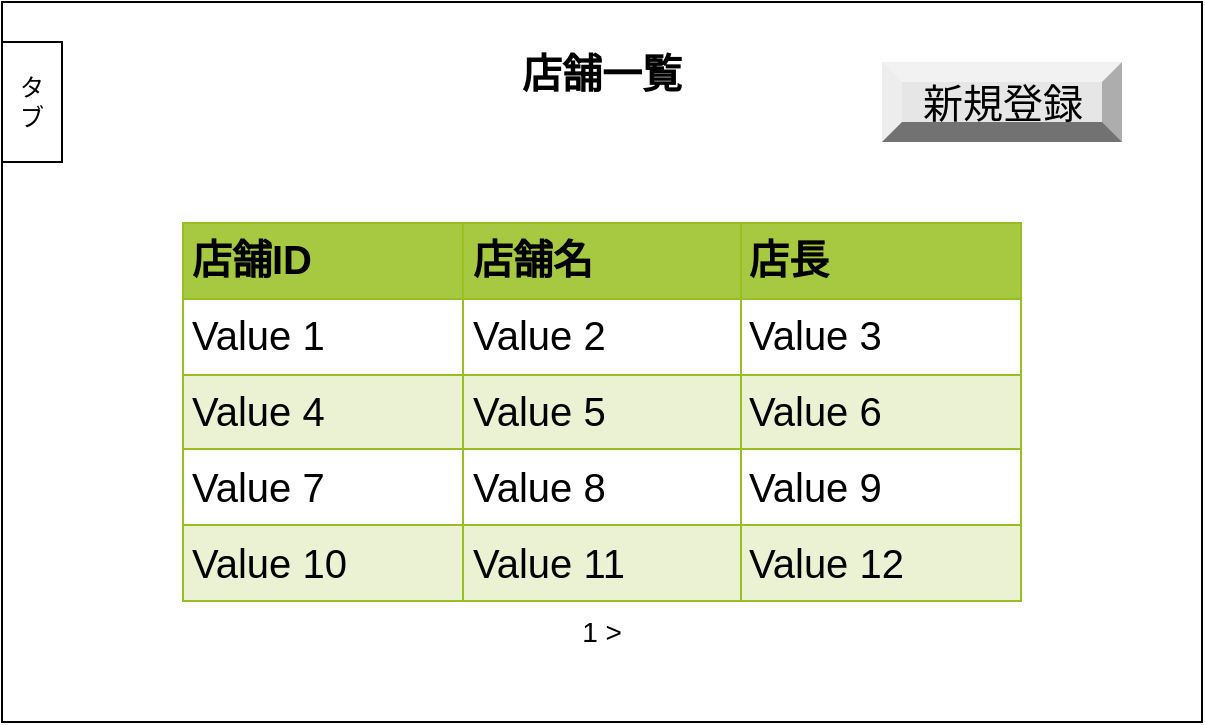 <mxfile version="15.6.5" type="embed">
    <diagram id="x_AiSt1qKT379AZeaK5t" name="ページ1">
        <mxGraphModel dx="734" dy="430" grid="1" gridSize="10" guides="1" tooltips="1" connect="1" arrows="1" fold="1" page="1" pageScale="1" pageWidth="827" pageHeight="1169" math="0" shadow="0">
            <root>
                <mxCell id="0"/>
                <mxCell id="1" parent="0"/>
                <mxCell id="2" value="" style="rounded=0;whiteSpace=wrap;html=1;fillColor=default;strokeColor=default;fontColor=default;" vertex="1" parent="1">
                    <mxGeometry x="40" y="40" width="600" height="360" as="geometry"/>
                </mxCell>
                <mxCell id="3" value="タ&lt;br&gt;ブ" style="rounded=0;whiteSpace=wrap;html=1;fillColor=default;strokeColor=default;fontColor=default;" vertex="1" parent="1">
                    <mxGeometry x="40" y="60" width="30" height="60" as="geometry"/>
                </mxCell>
                <mxCell id="4" value="店舗一覧" style="text;html=1;strokeColor=none;fillColor=none;align=center;verticalAlign=middle;whiteSpace=wrap;rounded=0;fontColor=default;fontStyle=1;fontSize=20;" vertex="1" parent="1">
                    <mxGeometry x="285" y="50" width="110" height="50" as="geometry"/>
                </mxCell>
                <mxCell id="5" value="新規登録" style="labelPosition=center;verticalLabelPosition=middle;align=center;html=1;shape=mxgraph.basic.shaded_button;dx=10;fillColor=#E6E6E6;strokeColor=none;fontSize=20;fontColor=default;" vertex="1" parent="1">
                    <mxGeometry x="480" y="70" width="120" height="40" as="geometry"/>
                </mxCell>
                <mxCell id="6" value="&lt;table border=&quot;1&quot; width=&quot;100%&quot; cellpadding=&quot;4&quot; style=&quot;width: 100% ; height: 100% ; border-collapse: collapse&quot;&gt;&lt;tbody&gt;&lt;tr style=&quot;background-color: rgb(167 , 201 , 66) ; border: 1px solid rgb(152 , 191 , 33)&quot;&gt;&lt;th align=&quot;left&quot;&gt;店舗ID&lt;/th&gt;&lt;th align=&quot;left&quot;&gt;店舗名&lt;/th&gt;&lt;th align=&quot;left&quot;&gt;店長&lt;/th&gt;&lt;/tr&gt;&lt;tr style=&quot;border: 1px solid #98bf21&quot;&gt;&lt;td&gt;Value 1&lt;/td&gt;&lt;td&gt;Value 2&lt;/td&gt;&lt;td&gt;Value 3&lt;/td&gt;&lt;/tr&gt;&lt;tr style=&quot;background-color: #eaf2d3 ; border: 1px solid #98bf21&quot;&gt;&lt;td&gt;Value 4&lt;/td&gt;&lt;td&gt;Value 5&lt;/td&gt;&lt;td&gt;Value 6&lt;/td&gt;&lt;/tr&gt;&lt;tr style=&quot;border: 1px solid #98bf21&quot;&gt;&lt;td&gt;Value 7&lt;/td&gt;&lt;td&gt;Value 8&lt;/td&gt;&lt;td&gt;Value 9&lt;/td&gt;&lt;/tr&gt;&lt;tr style=&quot;background-color: #eaf2d3 ; border: 1px solid #98bf21&quot;&gt;&lt;td&gt;Value 10&lt;/td&gt;&lt;td&gt;Value 11&lt;/td&gt;&lt;td&gt;Value 12&lt;/td&gt;&lt;/tr&gt;&lt;/tbody&gt;&lt;/table&gt;" style="text;html=1;overflow=fill;rounded=0;fontSize=20;fontColor=default;" vertex="1" parent="1">
                    <mxGeometry x="130" y="150" width="420" height="190" as="geometry"/>
                </mxCell>
                <mxCell id="8" value="1 &amp;gt;" style="text;html=1;strokeColor=none;fillColor=none;align=center;verticalAlign=middle;whiteSpace=wrap;rounded=0;fontSize=14;fontColor=default;" vertex="1" parent="1">
                    <mxGeometry x="310" y="340" width="60" height="30" as="geometry"/>
                </mxCell>
            </root>
        </mxGraphModel>
    </diagram>
</mxfile>